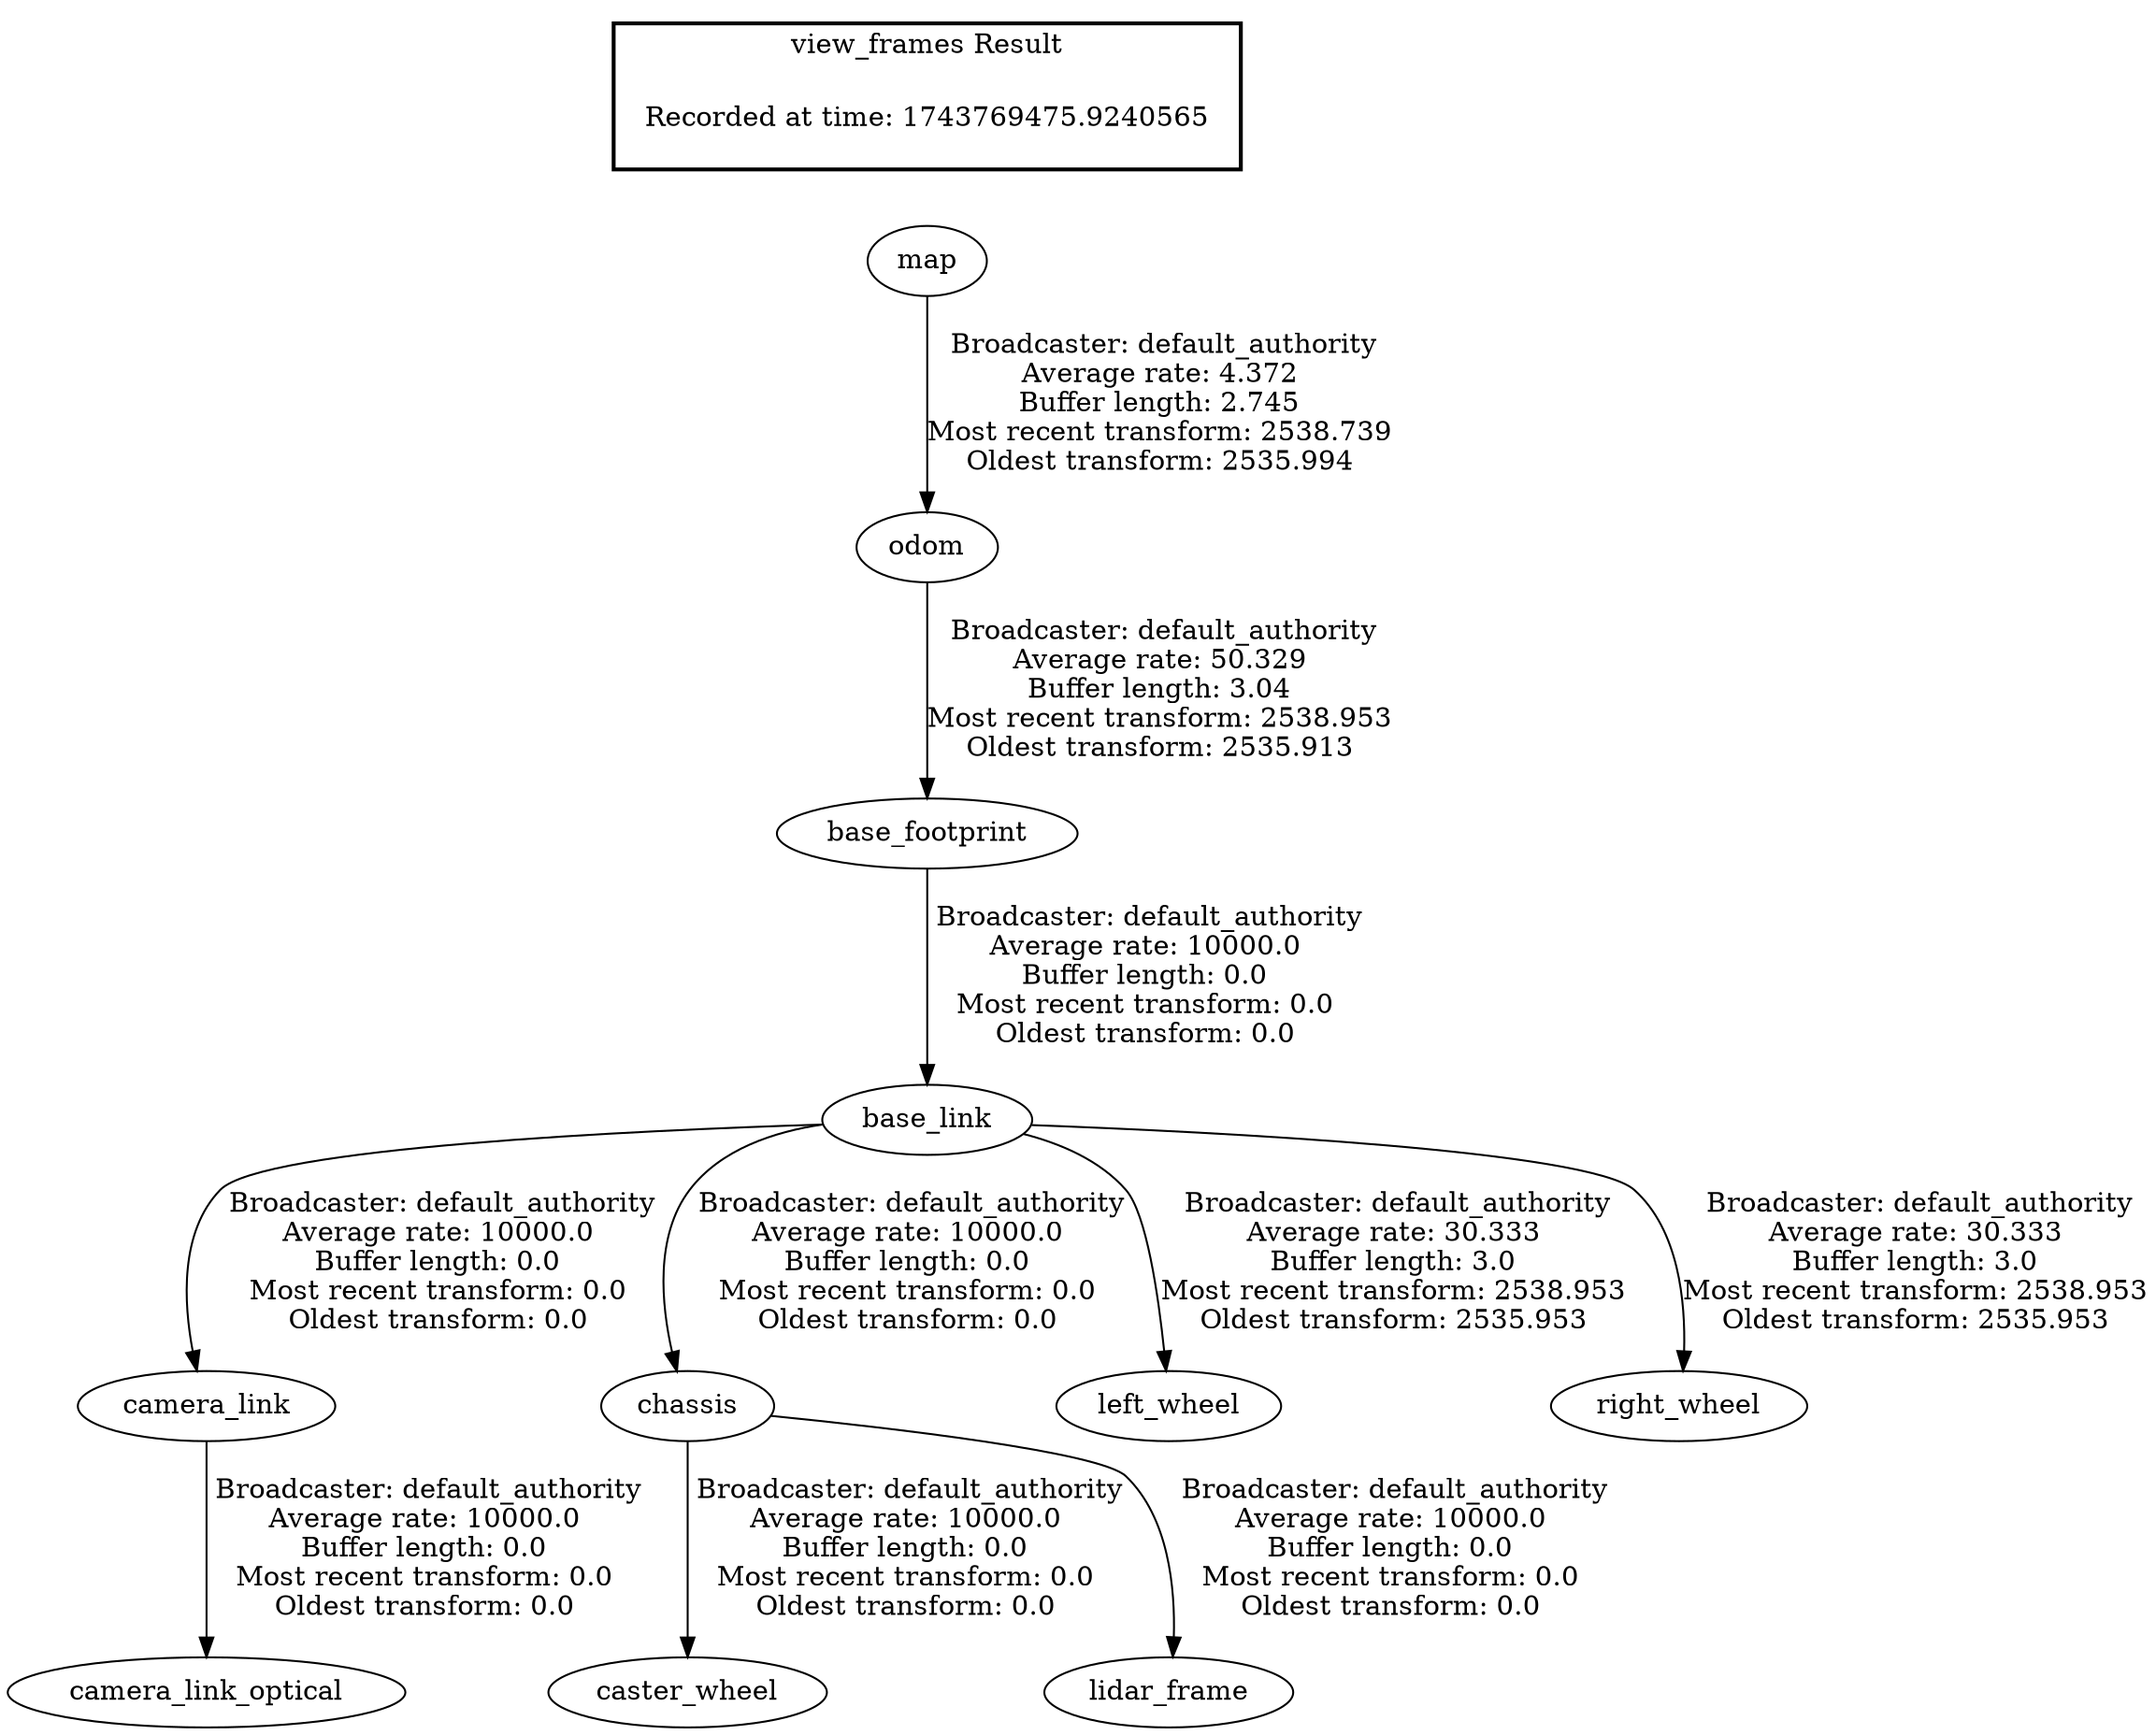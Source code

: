 digraph G {
"map" -> "odom"[label=" Broadcaster: default_authority\nAverage rate: 4.372\nBuffer length: 2.745\nMost recent transform: 2538.739\nOldest transform: 2535.994\n"];
"base_footprint" -> "base_link"[label=" Broadcaster: default_authority\nAverage rate: 10000.0\nBuffer length: 0.0\nMost recent transform: 0.0\nOldest transform: 0.0\n"];
"odom" -> "base_footprint"[label=" Broadcaster: default_authority\nAverage rate: 50.329\nBuffer length: 3.04\nMost recent transform: 2538.953\nOldest transform: 2535.913\n"];
"base_link" -> "camera_link"[label=" Broadcaster: default_authority\nAverage rate: 10000.0\nBuffer length: 0.0\nMost recent transform: 0.0\nOldest transform: 0.0\n"];
"camera_link" -> "camera_link_optical"[label=" Broadcaster: default_authority\nAverage rate: 10000.0\nBuffer length: 0.0\nMost recent transform: 0.0\nOldest transform: 0.0\n"];
"chassis" -> "caster_wheel"[label=" Broadcaster: default_authority\nAverage rate: 10000.0\nBuffer length: 0.0\nMost recent transform: 0.0\nOldest transform: 0.0\n"];
"base_link" -> "chassis"[label=" Broadcaster: default_authority\nAverage rate: 10000.0\nBuffer length: 0.0\nMost recent transform: 0.0\nOldest transform: 0.0\n"];
"chassis" -> "lidar_frame"[label=" Broadcaster: default_authority\nAverage rate: 10000.0\nBuffer length: 0.0\nMost recent transform: 0.0\nOldest transform: 0.0\n"];
"base_link" -> "left_wheel"[label=" Broadcaster: default_authority\nAverage rate: 30.333\nBuffer length: 3.0\nMost recent transform: 2538.953\nOldest transform: 2535.953\n"];
"base_link" -> "right_wheel"[label=" Broadcaster: default_authority\nAverage rate: 30.333\nBuffer length: 3.0\nMost recent transform: 2538.953\nOldest transform: 2535.953\n"];
edge [style=invis];
 subgraph cluster_legend { style=bold; color=black; label ="view_frames Result";
"Recorded at time: 1743769475.9240565"[ shape=plaintext ] ;
}->"map";
}